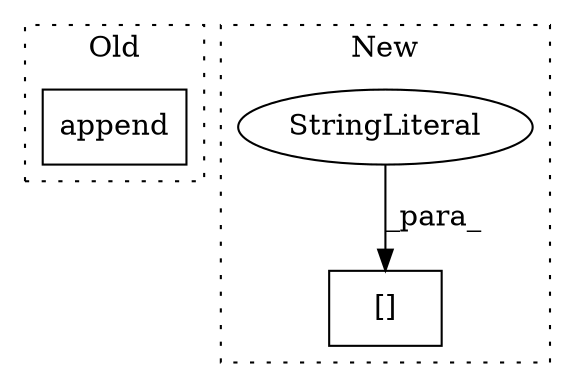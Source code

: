 digraph G {
subgraph cluster0 {
1 [label="append" a="32" s="469,477" l="7,1" shape="box"];
label = "Old";
style="dotted";
}
subgraph cluster1 {
2 [label="[]" a="2" s="2184,2197" l="5,1" shape="box"];
3 [label="StringLiteral" a="45" s="2189" l="8" shape="ellipse"];
label = "New";
style="dotted";
}
3 -> 2 [label="_para_"];
}